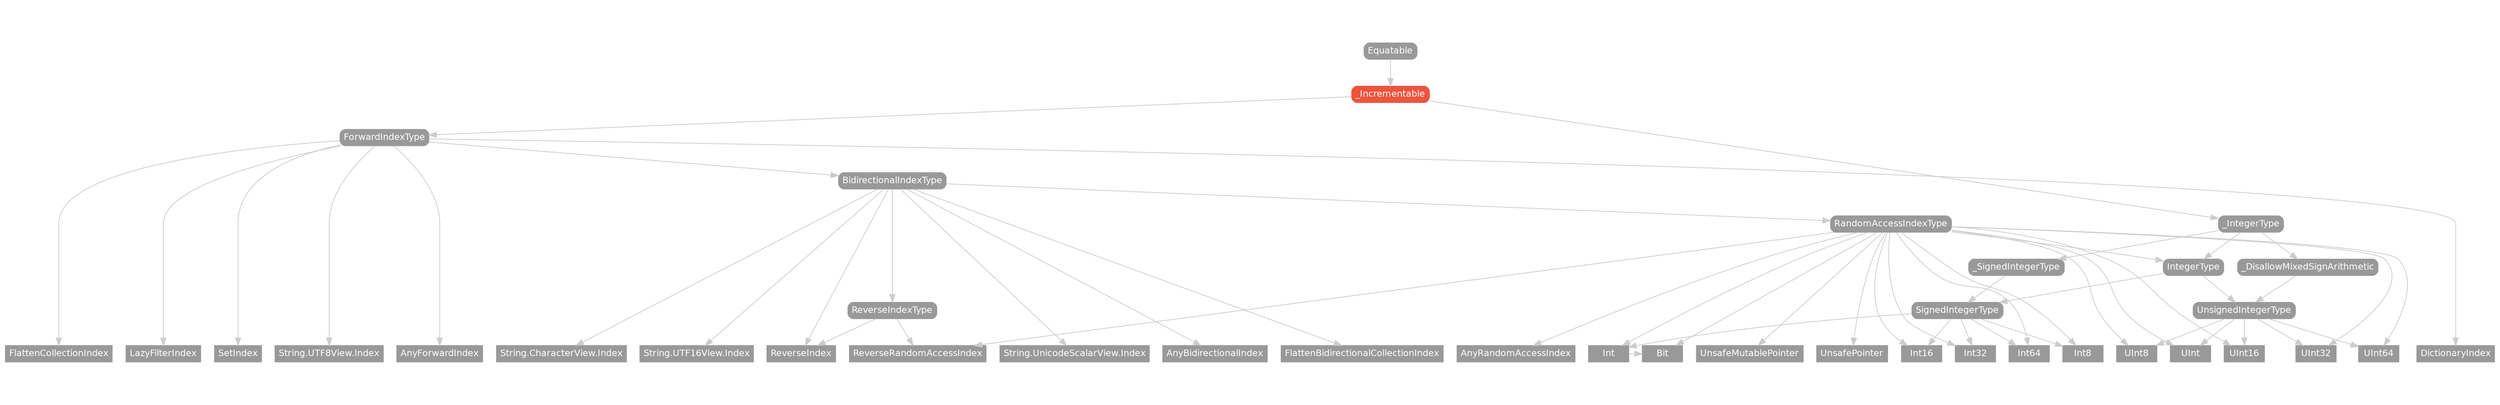 strict digraph "_Incrementable - Type Hierarchy - SwiftDoc.org" {
    pad="0.1,0.8"
    node [shape=box, style="filled,rounded", color="#999999", fillcolor="#999999", fontcolor=white, fontname=Helvetica, fontnames="Helvetica,sansserif", fontsize=12, margin="0.07,0.05", height="0.3"]
    edge [color="#cccccc"]
    "AnyBidirectionalIndex" [URL="/type/AnyBidirectionalIndex/", style=filled]
    "AnyForwardIndex" [URL="/type/AnyForwardIndex/", style=filled]
    "AnyRandomAccessIndex" [URL="/type/AnyRandomAccessIndex/", style=filled]
    "BidirectionalIndexType" [URL="/protocol/BidirectionalIndexType/"]
    "Bit" [URL="/type/Bit/", style=filled]
    "DictionaryIndex" [URL="/type/DictionaryIndex/", style=filled]
    "Equatable" [URL="/protocol/Equatable/"]
    "FlattenBidirectionalCollectionIndex" [URL="/type/FlattenBidirectionalCollectionIndex/", style=filled]
    "FlattenCollectionIndex" [URL="/type/FlattenCollectionIndex/", style=filled]
    "ForwardIndexType" [URL="/protocol/ForwardIndexType/"]
    "Int" [URL="/type/Int/", style=filled]
    "Int16" [URL="/type/Int16/", style=filled]
    "Int32" [URL="/type/Int32/", style=filled]
    "Int64" [URL="/type/Int64/", style=filled]
    "Int8" [URL="/type/Int8/", style=filled]
    "IntegerType" [URL="/protocol/IntegerType/"]
    "LazyFilterIndex" [URL="/type/LazyFilterIndex/", style=filled]
    "RandomAccessIndexType" [URL="/protocol/RandomAccessIndexType/"]
    "ReverseIndex" [URL="/type/ReverseIndex/", style=filled]
    "ReverseIndexType" [URL="/protocol/ReverseIndexType/"]
    "ReverseRandomAccessIndex" [URL="/type/ReverseRandomAccessIndex/", style=filled]
    "SetIndex" [URL="/type/SetIndex/", style=filled]
    "SignedIntegerType" [URL="/protocol/SignedIntegerType/"]
    "String.CharacterView.Index" [URL="/type/String.CharacterView.Index/", style=filled]
    "String.UTF16View.Index" [URL="/type/String.UTF16View.Index/", style=filled]
    "String.UTF8View.Index" [URL="/type/String.UTF8View.Index/", style=filled]
    "String.UnicodeScalarView.Index" [URL="/type/String.UnicodeScalarView.Index/", style=filled]
    "UInt" [URL="/type/UInt/", style=filled]
    "UInt16" [URL="/type/UInt16/", style=filled]
    "UInt32" [URL="/type/UInt32/", style=filled]
    "UInt64" [URL="/type/UInt64/", style=filled]
    "UInt8" [URL="/type/UInt8/", style=filled]
    "UnsafeMutablePointer" [URL="/type/UnsafeMutablePointer/", style=filled]
    "UnsafePointer" [URL="/type/UnsafePointer/", style=filled]
    "UnsignedIntegerType" [URL="/protocol/UnsignedIntegerType/"]
    "_DisallowMixedSignArithmetic" [URL="/protocol/_DisallowMixedSignArithmetic/"]
    "_Incrementable" [URL="/protocol/_Incrementable/", style="filled,rounded", fillcolor="#ee543d", color="#ee543d"]
    "_IntegerType" [URL="/protocol/_IntegerType/"]
    "_SignedIntegerType" [URL="/protocol/_SignedIntegerType/"]    "_Incrementable" -> "ForwardIndexType"
    "_Incrementable" -> "_IntegerType"
    "ForwardIndexType" -> "AnyForwardIndex"
    "ForwardIndexType" -> "BidirectionalIndexType"
    "ForwardIndexType" -> "DictionaryIndex"
    "ForwardIndexType" -> "FlattenCollectionIndex"
    "ForwardIndexType" -> "LazyFilterIndex"
    "ForwardIndexType" -> "SetIndex"
    "ForwardIndexType" -> "String.UTF8View.Index"
    "BidirectionalIndexType" -> "AnyBidirectionalIndex"
    "BidirectionalIndexType" -> "FlattenBidirectionalCollectionIndex"
    "BidirectionalIndexType" -> "RandomAccessIndexType"
    "BidirectionalIndexType" -> "ReverseIndex"
    "BidirectionalIndexType" -> "ReverseIndexType"
    "BidirectionalIndexType" -> "String.CharacterView.Index"
    "BidirectionalIndexType" -> "String.UnicodeScalarView.Index"
    "BidirectionalIndexType" -> "String.UTF16View.Index"
    "RandomAccessIndexType" -> "AnyRandomAccessIndex"
    "RandomAccessIndexType" -> "Bit"
    "RandomAccessIndexType" -> "Int"
    "RandomAccessIndexType" -> "Int16"
    "RandomAccessIndexType" -> "Int32"
    "RandomAccessIndexType" -> "Int64"
    "RandomAccessIndexType" -> "Int8"
    "RandomAccessIndexType" -> "IntegerType"
    "RandomAccessIndexType" -> "ReverseRandomAccessIndex"
    "RandomAccessIndexType" -> "UInt"
    "RandomAccessIndexType" -> "UInt16"
    "RandomAccessIndexType" -> "UInt32"
    "RandomAccessIndexType" -> "UInt64"
    "RandomAccessIndexType" -> "UInt8"
    "RandomAccessIndexType" -> "UnsafeMutablePointer"
    "RandomAccessIndexType" -> "UnsafePointer"
    "Int" -> "Bit"
    "IntegerType" -> "SignedIntegerType"
    "IntegerType" -> "UnsignedIntegerType"
    "SignedIntegerType" -> "Int"
    "SignedIntegerType" -> "Int16"
    "SignedIntegerType" -> "Int32"
    "SignedIntegerType" -> "Int64"
    "SignedIntegerType" -> "Int8"
    "Int" -> "Bit"
    "UnsignedIntegerType" -> "UInt"
    "UnsignedIntegerType" -> "UInt16"
    "UnsignedIntegerType" -> "UInt32"
    "UnsignedIntegerType" -> "UInt64"
    "UnsignedIntegerType" -> "UInt8"
    "ReverseIndexType" -> "ReverseIndex"
    "ReverseIndexType" -> "ReverseRandomAccessIndex"
    "_IntegerType" -> "IntegerType"
    "_IntegerType" -> "_DisallowMixedSignArithmetic"
    "_IntegerType" -> "_SignedIntegerType"
    "IntegerType" -> "SignedIntegerType"
    "IntegerType" -> "UnsignedIntegerType"
    "SignedIntegerType" -> "Int"
    "SignedIntegerType" -> "Int16"
    "SignedIntegerType" -> "Int32"
    "SignedIntegerType" -> "Int64"
    "SignedIntegerType" -> "Int8"
    "Int" -> "Bit"
    "UnsignedIntegerType" -> "UInt"
    "UnsignedIntegerType" -> "UInt16"
    "UnsignedIntegerType" -> "UInt32"
    "UnsignedIntegerType" -> "UInt64"
    "UnsignedIntegerType" -> "UInt8"
    "_DisallowMixedSignArithmetic" -> "UnsignedIntegerType"
    "UnsignedIntegerType" -> "UInt"
    "UnsignedIntegerType" -> "UInt16"
    "UnsignedIntegerType" -> "UInt32"
    "UnsignedIntegerType" -> "UInt64"
    "UnsignedIntegerType" -> "UInt8"
    "_SignedIntegerType" -> "SignedIntegerType"
    "SignedIntegerType" -> "Int"
    "SignedIntegerType" -> "Int16"
    "SignedIntegerType" -> "Int32"
    "SignedIntegerType" -> "Int64"
    "SignedIntegerType" -> "Int8"
    "Int" -> "Bit"
    "Equatable" -> "_Incrementable"
    subgraph Types {
        rank = max; "AnyForwardIndex"; "DictionaryIndex"; "FlattenCollectionIndex"; "LazyFilterIndex"; "SetIndex"; "String.UTF8View.Index"; "AnyBidirectionalIndex"; "FlattenBidirectionalCollectionIndex"; "ReverseIndex"; "String.CharacterView.Index"; "String.UnicodeScalarView.Index"; "String.UTF16View.Index"; "AnyRandomAccessIndex"; "Bit"; "Int"; "Int16"; "Int32"; "Int64"; "Int8"; "ReverseRandomAccessIndex"; "UInt"; "UInt16"; "UInt32"; "UInt64"; "UInt8"; "UnsafeMutablePointer"; "UnsafePointer";
    }
}